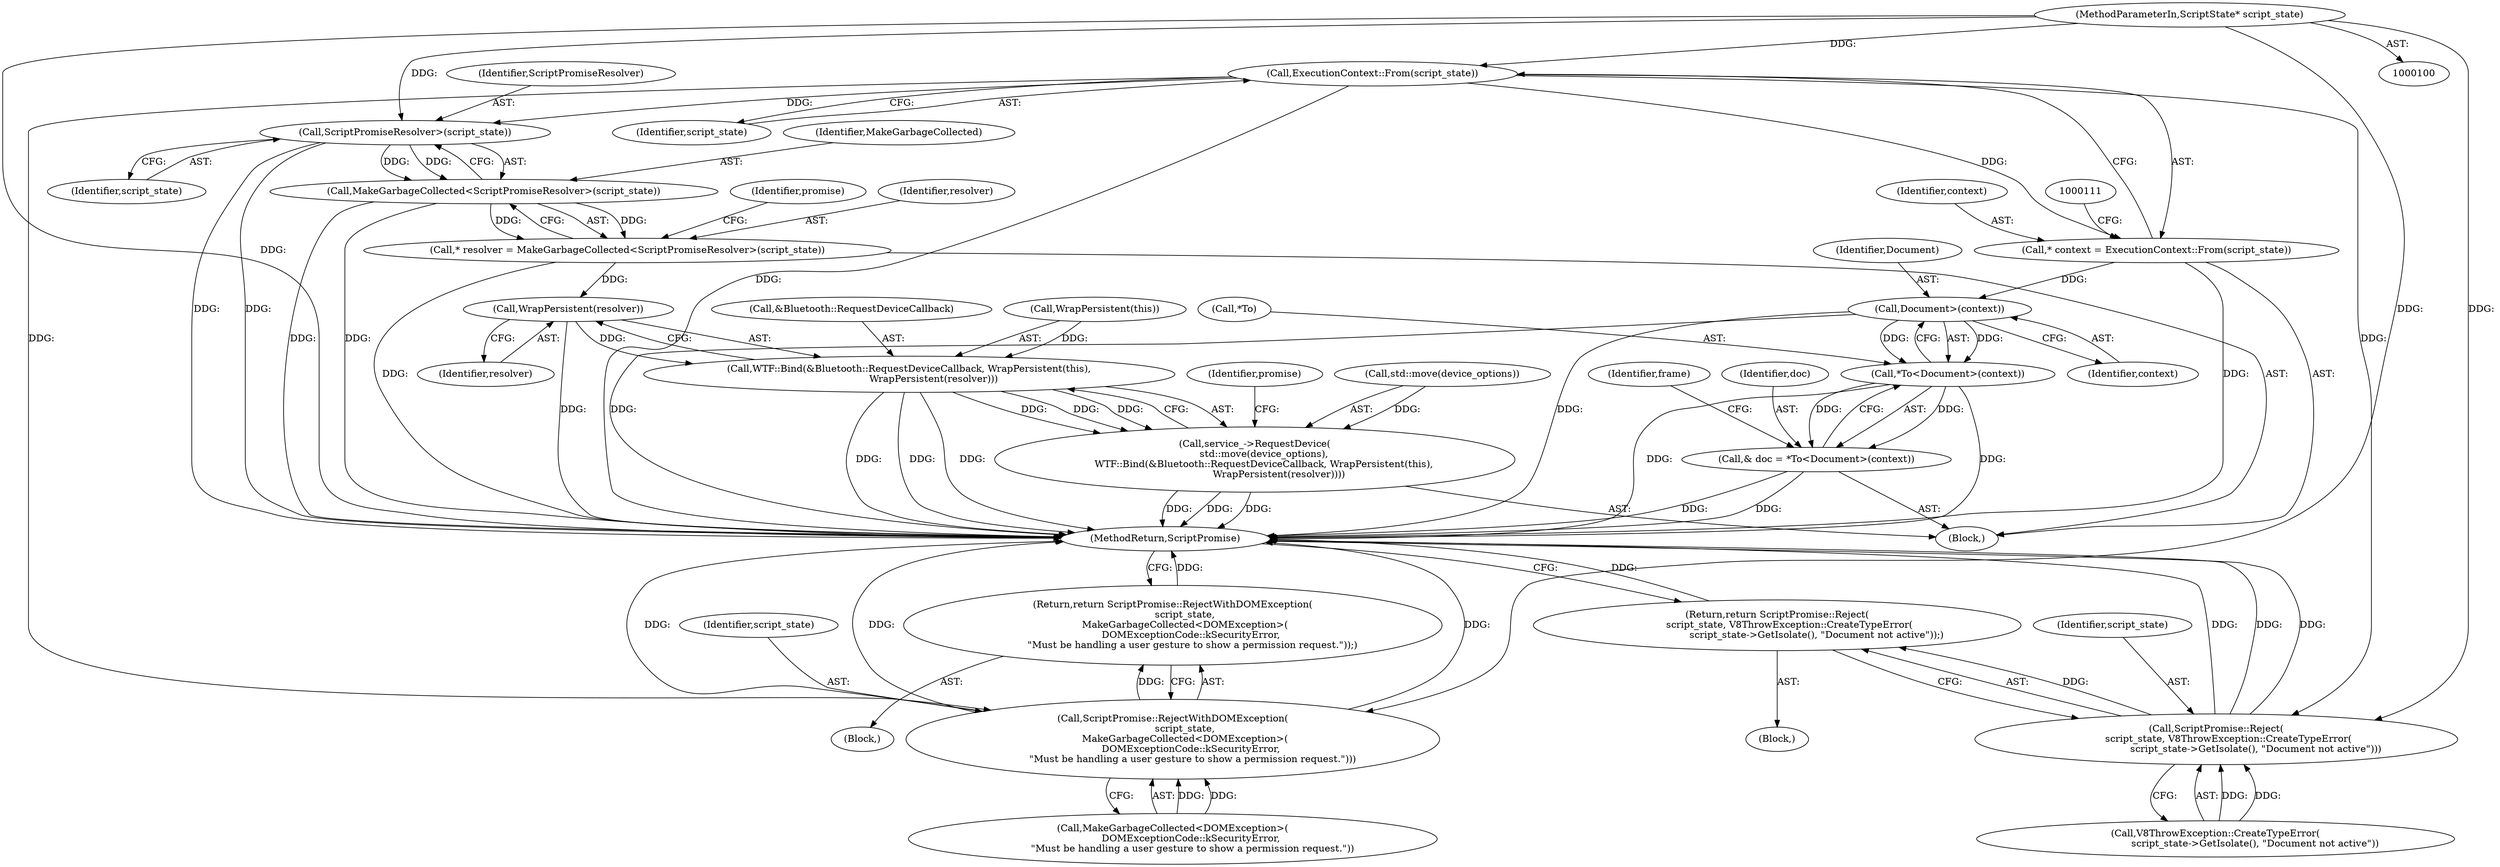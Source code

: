 digraph "0_Chrome_62154472bd2c43e1790dd1bd8a527c1db9118d88_4@pointer" {
"1000108" [label="(Call,ExecutionContext::From(script_state))"];
"1000101" [label="(MethodParameterIn,ScriptState* script_state)"];
"1000106" [label="(Call,* context = ExecutionContext::From(script_state))"];
"1000125" [label="(Call,Document>(context))"];
"1000122" [label="(Call,*To<Document>(context))"];
"1000120" [label="(Call,& doc = *To<Document>(context))"];
"1000137" [label="(Call,ScriptPromise::Reject(\n        script_state, V8ThrowException::CreateTypeError(\n                          script_state->GetIsolate(), \"Document not active\")))"];
"1000136" [label="(Return,return ScriptPromise::Reject(\n        script_state, V8ThrowException::CreateTypeError(\n                          script_state->GetIsolate(), \"Document not active\"));)"];
"1000148" [label="(Call,ScriptPromise::RejectWithDOMException(\n        script_state,\n        MakeGarbageCollected<DOMException>(\n            DOMExceptionCode::kSecurityError,\n             \"Must be handling a user gesture to show a permission request.\")))"];
"1000147" [label="(Return,return ScriptPromise::RejectWithDOMException(\n        script_state,\n        MakeGarbageCollected<DOMException>(\n            DOMExceptionCode::kSecurityError,\n             \"Must be handling a user gesture to show a permission request.\"));)"];
"1000178" [label="(Call,ScriptPromiseResolver>(script_state))"];
"1000176" [label="(Call,MakeGarbageCollected<ScriptPromiseResolver>(script_state))"];
"1000174" [label="(Call,* resolver = MakeGarbageCollected<ScriptPromiseResolver>(script_state))"];
"1000193" [label="(Call,WrapPersistent(resolver))"];
"1000188" [label="(Call,WTF::Bind(&Bluetooth::RequestDeviceCallback, WrapPersistent(this),\n                WrapPersistent(resolver)))"];
"1000185" [label="(Call,service_->RequestDevice(\n      std::move(device_options),\n      WTF::Bind(&Bluetooth::RequestDeviceCallback, WrapPersistent(this),\n                WrapPersistent(resolver))))"];
"1000193" [label="(Call,WrapPersistent(resolver))"];
"1000183" [label="(Identifier,promise)"];
"1000130" [label="(Identifier,frame)"];
"1000139" [label="(Call,V8ThrowException::CreateTypeError(\n                          script_state->GetIsolate(), \"Document not active\"))"];
"1000149" [label="(Identifier,script_state)"];
"1000175" [label="(Identifier,resolver)"];
"1000106" [label="(Call,* context = ExecutionContext::From(script_state))"];
"1000120" [label="(Call,& doc = *To<Document>(context))"];
"1000125" [label="(Call,Document>(context))"];
"1000180" [label="(Identifier,script_state)"];
"1000108" [label="(Call,ExecutionContext::From(script_state))"];
"1000122" [label="(Call,*To<Document>(context))"];
"1000104" [label="(Block,)"];
"1000189" [label="(Call,&Bluetooth::RequestDeviceCallback)"];
"1000126" [label="(Identifier,Document)"];
"1000147" [label="(Return,return ScriptPromise::RejectWithDOMException(\n        script_state,\n        MakeGarbageCollected<DOMException>(\n            DOMExceptionCode::kSecurityError,\n             \"Must be handling a user gesture to show a permission request.\"));)"];
"1000185" [label="(Call,service_->RequestDevice(\n      std::move(device_options),\n      WTF::Bind(&Bluetooth::RequestDeviceCallback, WrapPersistent(this),\n                WrapPersistent(resolver))))"];
"1000186" [label="(Call,std::move(device_options))"];
"1000176" [label="(Call,MakeGarbageCollected<ScriptPromiseResolver>(script_state))"];
"1000174" [label="(Call,* resolver = MakeGarbageCollected<ScriptPromiseResolver>(script_state))"];
"1000150" [label="(Call,MakeGarbageCollected<DOMException>(\n            DOMExceptionCode::kSecurityError,\n             \"Must be handling a user gesture to show a permission request.\"))"];
"1000135" [label="(Block,)"];
"1000123" [label="(Call,*To)"];
"1000136" [label="(Return,return ScriptPromise::Reject(\n        script_state, V8ThrowException::CreateTypeError(\n                          script_state->GetIsolate(), \"Document not active\"));)"];
"1000107" [label="(Identifier,context)"];
"1000188" [label="(Call,WTF::Bind(&Bluetooth::RequestDeviceCallback, WrapPersistent(this),\n                WrapPersistent(resolver)))"];
"1000191" [label="(Call,WrapPersistent(this))"];
"1000196" [label="(Identifier,promise)"];
"1000109" [label="(Identifier,script_state)"];
"1000178" [label="(Call,ScriptPromiseResolver>(script_state))"];
"1000177" [label="(Identifier,MakeGarbageCollected)"];
"1000138" [label="(Identifier,script_state)"];
"1000127" [label="(Identifier,context)"];
"1000197" [label="(MethodReturn,ScriptPromise)"];
"1000137" [label="(Call,ScriptPromise::Reject(\n        script_state, V8ThrowException::CreateTypeError(\n                          script_state->GetIsolate(), \"Document not active\")))"];
"1000121" [label="(Identifier,doc)"];
"1000101" [label="(MethodParameterIn,ScriptState* script_state)"];
"1000148" [label="(Call,ScriptPromise::RejectWithDOMException(\n        script_state,\n        MakeGarbageCollected<DOMException>(\n            DOMExceptionCode::kSecurityError,\n             \"Must be handling a user gesture to show a permission request.\")))"];
"1000146" [label="(Block,)"];
"1000179" [label="(Identifier,ScriptPromiseResolver)"];
"1000194" [label="(Identifier,resolver)"];
"1000108" -> "1000106"  [label="AST: "];
"1000108" -> "1000109"  [label="CFG: "];
"1000109" -> "1000108"  [label="AST: "];
"1000106" -> "1000108"  [label="CFG: "];
"1000108" -> "1000197"  [label="DDG: "];
"1000108" -> "1000106"  [label="DDG: "];
"1000101" -> "1000108"  [label="DDG: "];
"1000108" -> "1000137"  [label="DDG: "];
"1000108" -> "1000148"  [label="DDG: "];
"1000108" -> "1000178"  [label="DDG: "];
"1000101" -> "1000100"  [label="AST: "];
"1000101" -> "1000197"  [label="DDG: "];
"1000101" -> "1000137"  [label="DDG: "];
"1000101" -> "1000148"  [label="DDG: "];
"1000101" -> "1000178"  [label="DDG: "];
"1000106" -> "1000104"  [label="AST: "];
"1000107" -> "1000106"  [label="AST: "];
"1000111" -> "1000106"  [label="CFG: "];
"1000106" -> "1000197"  [label="DDG: "];
"1000106" -> "1000125"  [label="DDG: "];
"1000125" -> "1000122"  [label="AST: "];
"1000125" -> "1000127"  [label="CFG: "];
"1000126" -> "1000125"  [label="AST: "];
"1000127" -> "1000125"  [label="AST: "];
"1000122" -> "1000125"  [label="CFG: "];
"1000125" -> "1000197"  [label="DDG: "];
"1000125" -> "1000197"  [label="DDG: "];
"1000125" -> "1000122"  [label="DDG: "];
"1000125" -> "1000122"  [label="DDG: "];
"1000122" -> "1000120"  [label="AST: "];
"1000123" -> "1000122"  [label="AST: "];
"1000120" -> "1000122"  [label="CFG: "];
"1000122" -> "1000197"  [label="DDG: "];
"1000122" -> "1000197"  [label="DDG: "];
"1000122" -> "1000120"  [label="DDG: "];
"1000122" -> "1000120"  [label="DDG: "];
"1000120" -> "1000104"  [label="AST: "];
"1000121" -> "1000120"  [label="AST: "];
"1000130" -> "1000120"  [label="CFG: "];
"1000120" -> "1000197"  [label="DDG: "];
"1000120" -> "1000197"  [label="DDG: "];
"1000137" -> "1000136"  [label="AST: "];
"1000137" -> "1000139"  [label="CFG: "];
"1000138" -> "1000137"  [label="AST: "];
"1000139" -> "1000137"  [label="AST: "];
"1000136" -> "1000137"  [label="CFG: "];
"1000137" -> "1000197"  [label="DDG: "];
"1000137" -> "1000197"  [label="DDG: "];
"1000137" -> "1000197"  [label="DDG: "];
"1000137" -> "1000136"  [label="DDG: "];
"1000139" -> "1000137"  [label="DDG: "];
"1000139" -> "1000137"  [label="DDG: "];
"1000136" -> "1000135"  [label="AST: "];
"1000197" -> "1000136"  [label="CFG: "];
"1000136" -> "1000197"  [label="DDG: "];
"1000148" -> "1000147"  [label="AST: "];
"1000148" -> "1000150"  [label="CFG: "];
"1000149" -> "1000148"  [label="AST: "];
"1000150" -> "1000148"  [label="AST: "];
"1000147" -> "1000148"  [label="CFG: "];
"1000148" -> "1000197"  [label="DDG: "];
"1000148" -> "1000197"  [label="DDG: "];
"1000148" -> "1000197"  [label="DDG: "];
"1000148" -> "1000147"  [label="DDG: "];
"1000150" -> "1000148"  [label="DDG: "];
"1000150" -> "1000148"  [label="DDG: "];
"1000147" -> "1000146"  [label="AST: "];
"1000197" -> "1000147"  [label="CFG: "];
"1000147" -> "1000197"  [label="DDG: "];
"1000178" -> "1000176"  [label="AST: "];
"1000178" -> "1000180"  [label="CFG: "];
"1000179" -> "1000178"  [label="AST: "];
"1000180" -> "1000178"  [label="AST: "];
"1000176" -> "1000178"  [label="CFG: "];
"1000178" -> "1000197"  [label="DDG: "];
"1000178" -> "1000197"  [label="DDG: "];
"1000178" -> "1000176"  [label="DDG: "];
"1000178" -> "1000176"  [label="DDG: "];
"1000176" -> "1000174"  [label="AST: "];
"1000177" -> "1000176"  [label="AST: "];
"1000174" -> "1000176"  [label="CFG: "];
"1000176" -> "1000197"  [label="DDG: "];
"1000176" -> "1000197"  [label="DDG: "];
"1000176" -> "1000174"  [label="DDG: "];
"1000176" -> "1000174"  [label="DDG: "];
"1000174" -> "1000104"  [label="AST: "];
"1000175" -> "1000174"  [label="AST: "];
"1000183" -> "1000174"  [label="CFG: "];
"1000174" -> "1000197"  [label="DDG: "];
"1000174" -> "1000193"  [label="DDG: "];
"1000193" -> "1000188"  [label="AST: "];
"1000193" -> "1000194"  [label="CFG: "];
"1000194" -> "1000193"  [label="AST: "];
"1000188" -> "1000193"  [label="CFG: "];
"1000193" -> "1000197"  [label="DDG: "];
"1000193" -> "1000188"  [label="DDG: "];
"1000188" -> "1000185"  [label="AST: "];
"1000189" -> "1000188"  [label="AST: "];
"1000191" -> "1000188"  [label="AST: "];
"1000185" -> "1000188"  [label="CFG: "];
"1000188" -> "1000197"  [label="DDG: "];
"1000188" -> "1000197"  [label="DDG: "];
"1000188" -> "1000197"  [label="DDG: "];
"1000188" -> "1000185"  [label="DDG: "];
"1000188" -> "1000185"  [label="DDG: "];
"1000188" -> "1000185"  [label="DDG: "];
"1000191" -> "1000188"  [label="DDG: "];
"1000185" -> "1000104"  [label="AST: "];
"1000186" -> "1000185"  [label="AST: "];
"1000196" -> "1000185"  [label="CFG: "];
"1000185" -> "1000197"  [label="DDG: "];
"1000185" -> "1000197"  [label="DDG: "];
"1000185" -> "1000197"  [label="DDG: "];
"1000186" -> "1000185"  [label="DDG: "];
}
